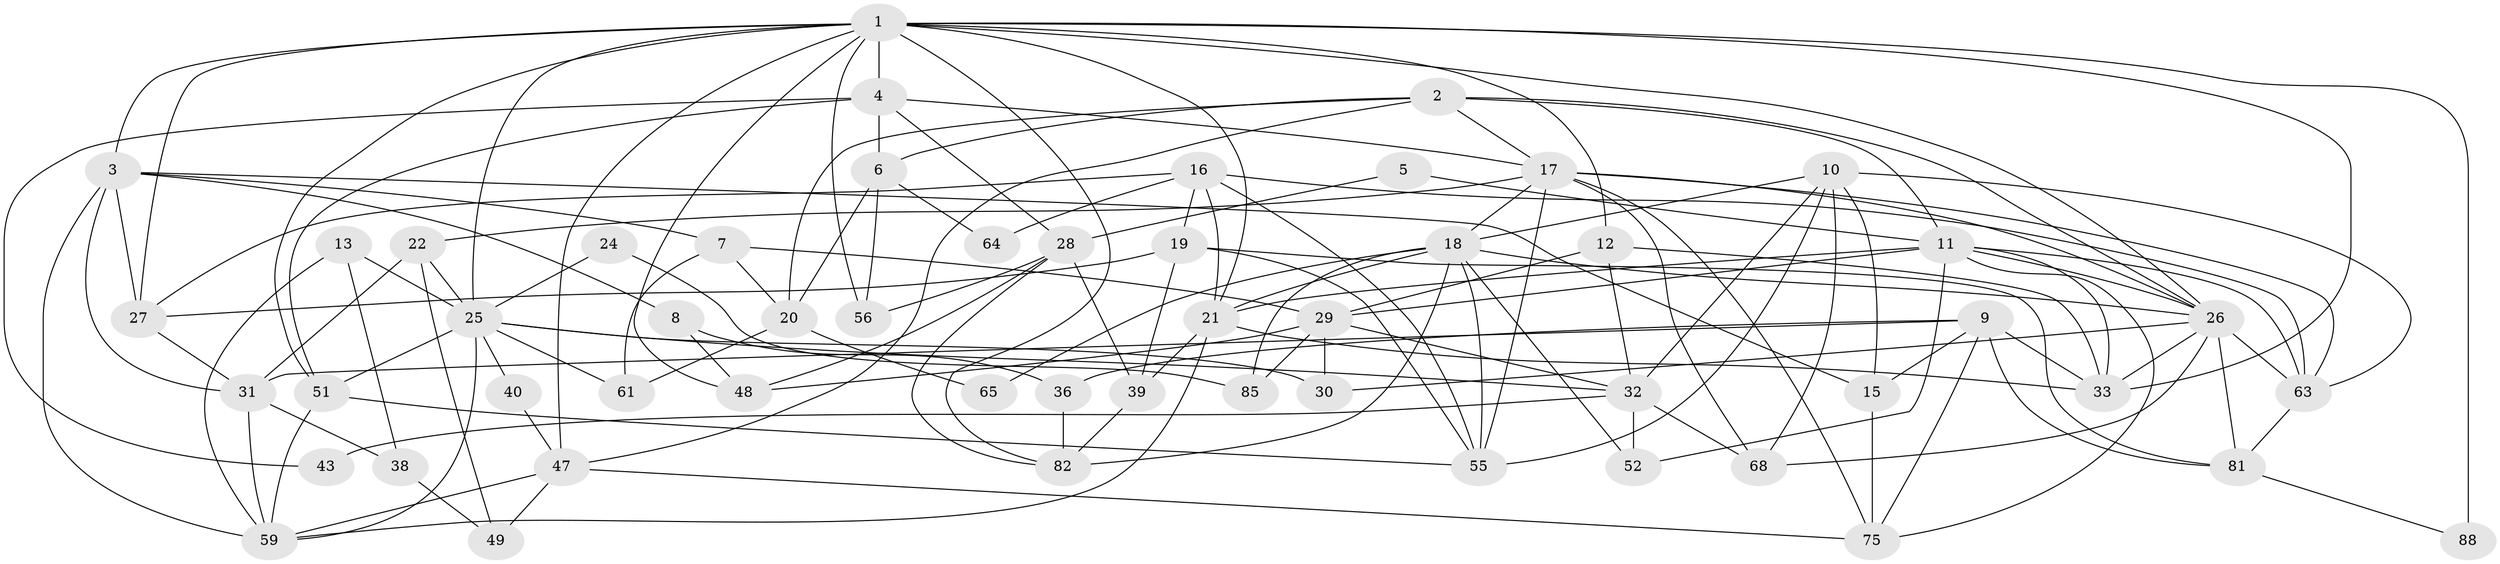 // original degree distribution, {6: 0.1111111111111111, 7: 0.03333333333333333, 2: 0.12222222222222222, 4: 0.2777777777777778, 3: 0.3, 5: 0.13333333333333333, 8: 0.022222222222222223}
// Generated by graph-tools (version 1.1) at 2025/18/03/04/25 18:18:48]
// undirected, 54 vertices, 137 edges
graph export_dot {
graph [start="1"]
  node [color=gray90,style=filled];
  1 [super="+50"];
  2;
  3;
  4;
  5;
  6 [super="+79"];
  7;
  8;
  9 [super="+70"];
  10 [super="+58"];
  11 [super="+14+73"];
  12;
  13 [super="+46"];
  15;
  16 [super="+34"];
  17 [super="+23+42"];
  18 [super="+66"];
  19 [super="+37"];
  20;
  21 [super="+41"];
  22 [super="+77"];
  24;
  25 [super="+44+89"];
  26 [super="+67+72"];
  27;
  28 [super="+35"];
  29 [super="+76"];
  30;
  31 [super="+54+78"];
  32 [super="+53"];
  33;
  36;
  38;
  39;
  40;
  43;
  47 [super="+80"];
  48 [super="+74"];
  49;
  51 [super="+62+60"];
  52;
  55;
  56;
  59;
  61;
  63 [super="+83"];
  64;
  65;
  68 [super="+87"];
  75;
  81;
  82;
  85;
  88;
  1 -- 33;
  1 -- 12;
  1 -- 25;
  1 -- 88 [weight=2];
  1 -- 51;
  1 -- 3;
  1 -- 4;
  1 -- 47;
  1 -- 48;
  1 -- 82;
  1 -- 21;
  1 -- 56;
  1 -- 27;
  1 -- 26;
  2 -- 20;
  2 -- 6;
  2 -- 11;
  2 -- 26;
  2 -- 47;
  2 -- 17;
  3 -- 7;
  3 -- 27;
  3 -- 8;
  3 -- 15;
  3 -- 59;
  3 -- 31;
  4 -- 43;
  4 -- 51;
  4 -- 17;
  4 -- 28;
  4 -- 6;
  5 -- 11;
  5 -- 28;
  6 -- 56;
  6 -- 64;
  6 -- 20;
  7 -- 29;
  7 -- 20;
  7 -- 61;
  8 -- 36;
  8 -- 48;
  9 -- 81;
  9 -- 36;
  9 -- 33;
  9 -- 75;
  9 -- 15;
  9 -- 31;
  10 -- 68;
  10 -- 32;
  10 -- 55;
  10 -- 15;
  10 -- 18;
  10 -- 63;
  11 -- 21;
  11 -- 75;
  11 -- 26;
  11 -- 29;
  11 -- 33;
  11 -- 52;
  11 -- 63;
  12 -- 33;
  12 -- 29;
  12 -- 32;
  13 -- 38;
  13 -- 25;
  13 -- 59;
  15 -- 75;
  16 -- 55;
  16 -- 19;
  16 -- 64;
  16 -- 27;
  16 -- 63;
  16 -- 21;
  17 -- 75;
  17 -- 68;
  17 -- 63;
  17 -- 26;
  17 -- 18;
  17 -- 22;
  17 -- 55;
  18 -- 52;
  18 -- 82;
  18 -- 65;
  18 -- 85;
  18 -- 55;
  18 -- 26;
  18 -- 21;
  19 -- 27;
  19 -- 81;
  19 -- 55;
  19 -- 39;
  20 -- 61;
  20 -- 65;
  21 -- 33;
  21 -- 39;
  21 -- 59;
  22 -- 25;
  22 -- 49 [weight=2];
  22 -- 31;
  24 -- 85;
  24 -- 25;
  25 -- 40;
  25 -- 61;
  25 -- 51 [weight=2];
  25 -- 59;
  25 -- 30;
  25 -- 32;
  26 -- 68 [weight=2];
  26 -- 81 [weight=2];
  26 -- 33 [weight=2];
  26 -- 30;
  26 -- 63;
  27 -- 31;
  28 -- 82;
  28 -- 48;
  28 -- 39;
  28 -- 56;
  29 -- 30;
  29 -- 85;
  29 -- 32;
  29 -- 48;
  31 -- 38;
  31 -- 59;
  32 -- 43;
  32 -- 52;
  32 -- 68;
  36 -- 82;
  38 -- 49;
  39 -- 82;
  40 -- 47;
  47 -- 59;
  47 -- 49;
  47 -- 75;
  51 -- 55;
  51 -- 59;
  63 -- 81;
  81 -- 88;
}
